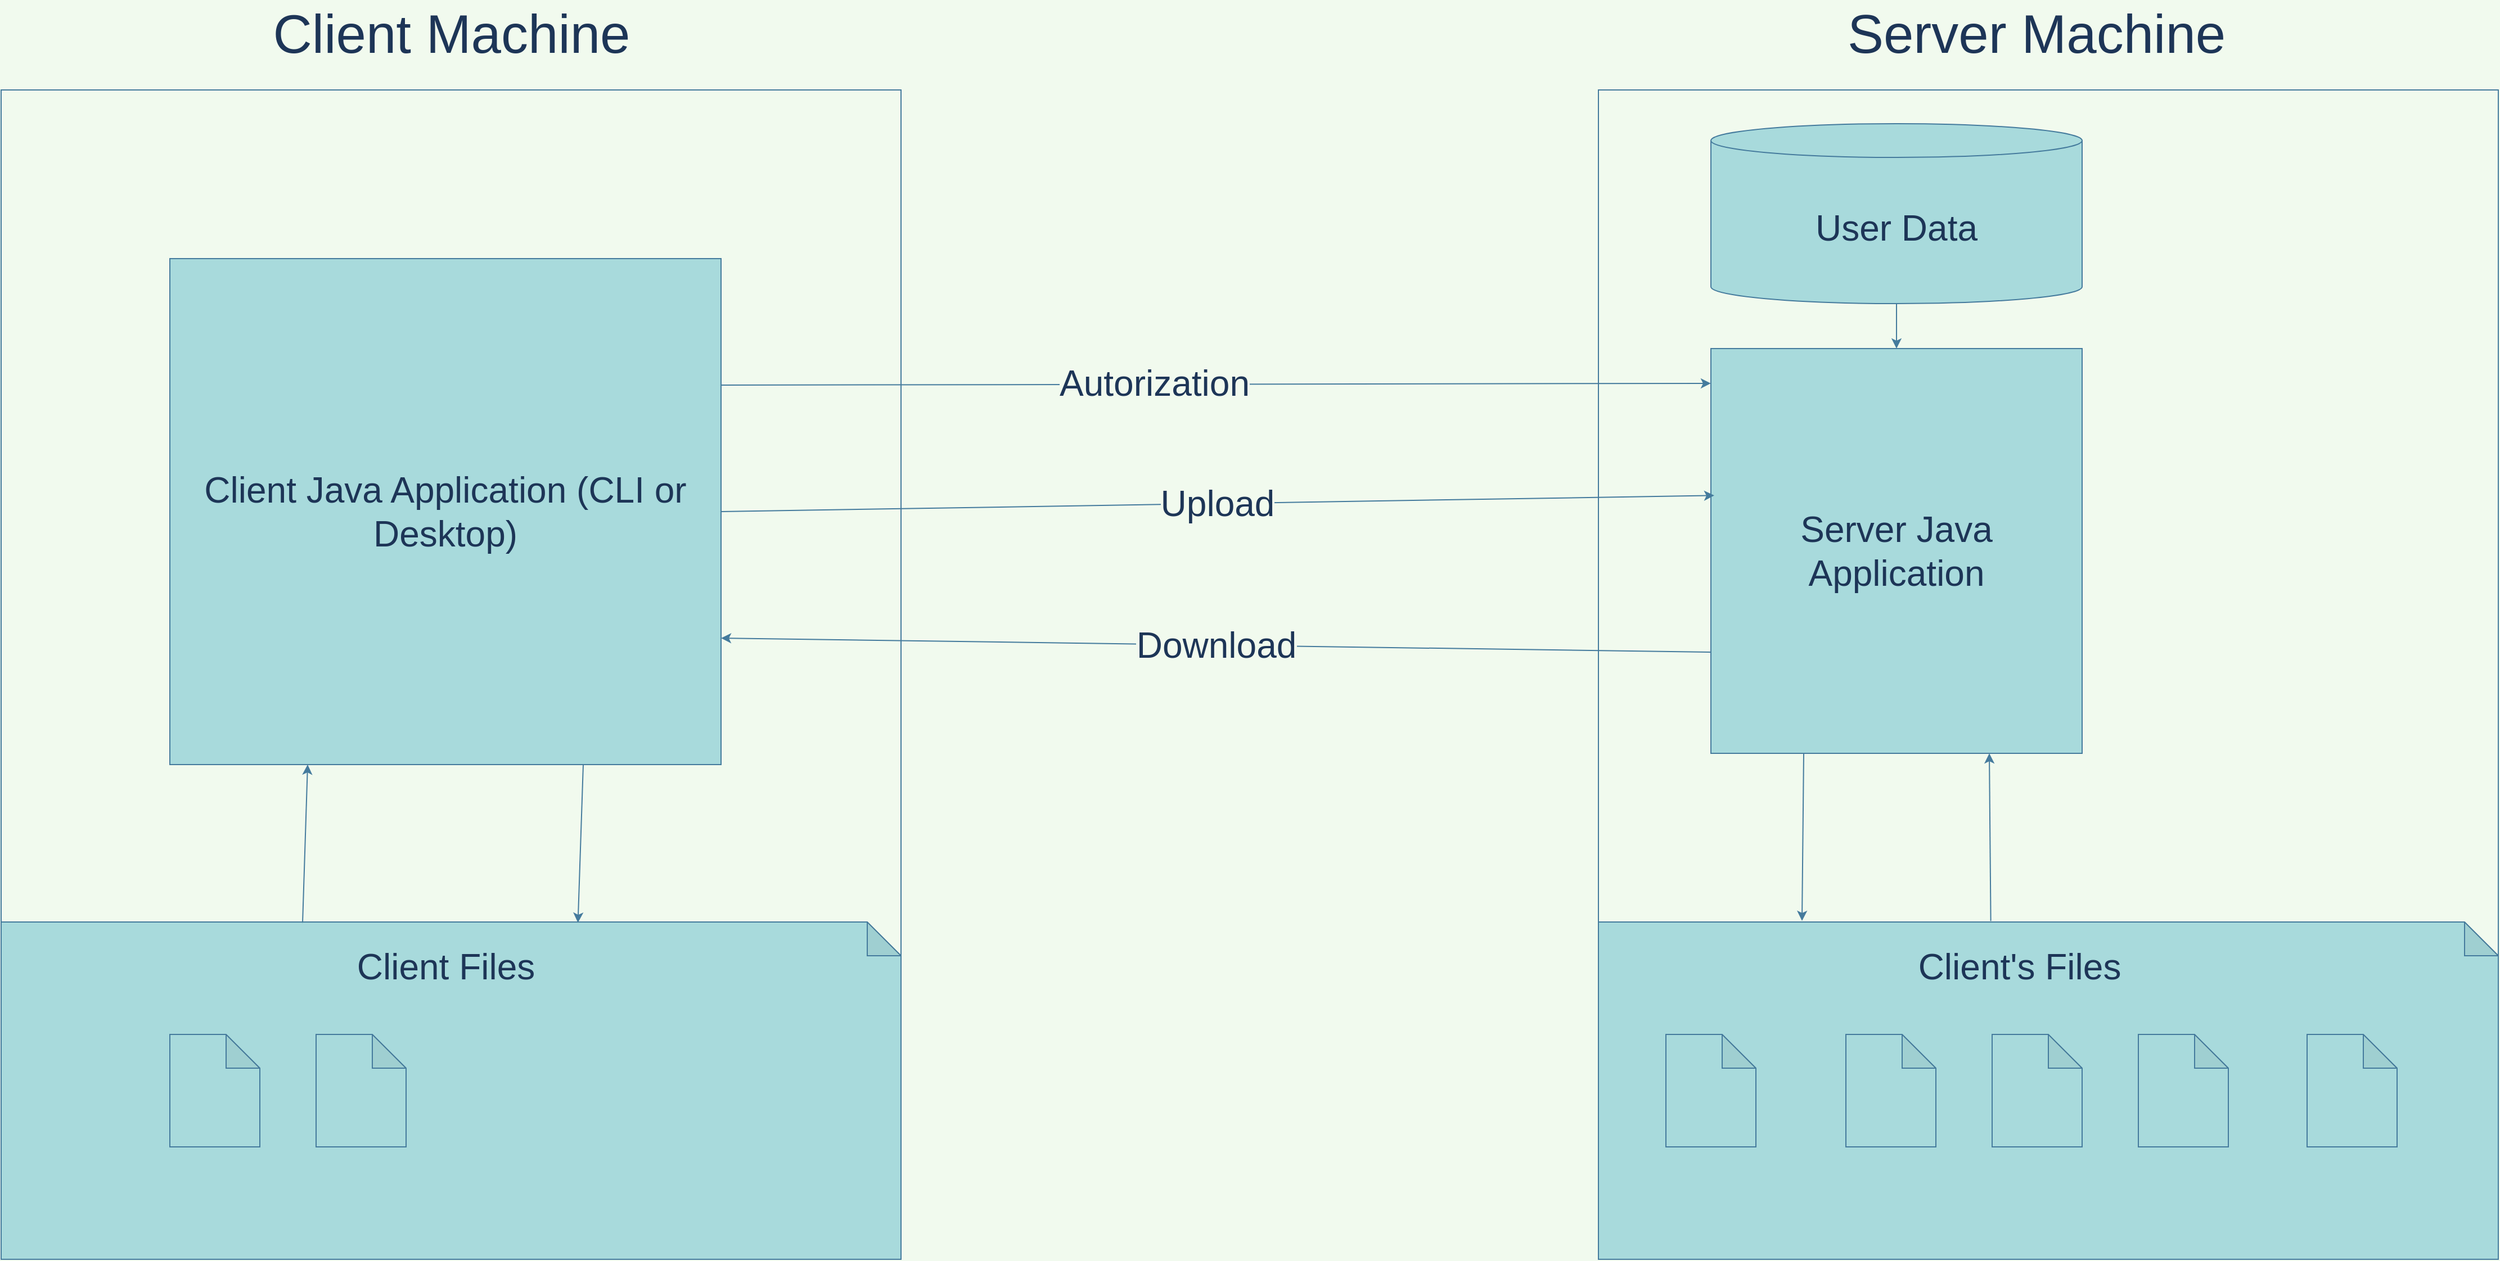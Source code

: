 <mxfile version="13.7.9" type="embed"><diagram id="COS3l3NjJ4jujUteg-Ye" name="Page-1"><mxGraphModel dx="4467" dy="2901" grid="1" gridSize="10" guides="1" tooltips="1" connect="1" arrows="1" fold="1" page="1" pageScale="1" pageWidth="827" pageHeight="1169" background="#F1FAEE" math="0" shadow="0"><root><mxCell id="0"/><mxCell id="1" parent="0"/><mxCell id="3Pk_cix0iTYeB5StXu58-9" value="" style="group;fontColor=#1D3557;" parent="1" vertex="1" connectable="0"><mxGeometry x="1390" y="-150" width="800" height="1040" as="geometry"/></mxCell><mxCell id="qyVh3rpGEpG33U29JIsT-30" value="" style="rounded=0;whiteSpace=wrap;html=1;fillColor=none;fontSize=19;strokeColor=#457B9D;fontColor=#1D3557;" parent="3Pk_cix0iTYeB5StXu58-9" vertex="1"><mxGeometry width="800" height="1040" as="geometry"/></mxCell><mxCell id="3Pk_cix0iTYeB5StXu58-2" value="" style="shape=note;whiteSpace=wrap;html=1;backgroundOutline=1;darkOpacity=0.05;fontSize=19;fillColor=#A8DADC;strokeColor=#457B9D;fontColor=#1D3557;" parent="3Pk_cix0iTYeB5StXu58-9" vertex="1"><mxGeometry y="740" width="800" height="300" as="geometry"/></mxCell><mxCell id="qyVh3rpGEpG33U29JIsT-3" value="&lt;font style=&quot;font-size: 32px&quot;&gt;Server Java Application&lt;/font&gt;" style="rounded=0;whiteSpace=wrap;html=1;fontSize=21;fillColor=#A8DADC;strokeColor=#457B9D;fontColor=#1D3557;" parent="3Pk_cix0iTYeB5StXu58-9" vertex="1"><mxGeometry x="100" y="230" width="330" height="360" as="geometry"/></mxCell><mxCell id="qyVh3rpGEpG33U29JIsT-4" value="User Data" style="shape=cylinder3;whiteSpace=wrap;html=1;boundedLbl=1;backgroundOutline=1;size=15;fontSize=32;fillColor=#A8DADC;strokeColor=#457B9D;fontColor=#1D3557;" parent="3Pk_cix0iTYeB5StXu58-9" vertex="1"><mxGeometry x="100" y="30" width="330" height="160" as="geometry"/></mxCell><mxCell id="qyVh3rpGEpG33U29JIsT-20" value="" style="endArrow=classic;html=1;fontSize=19;exitX=0.5;exitY=1;exitDx=0;exitDy=0;exitPerimeter=0;labelBackgroundColor=#F1FAEE;strokeColor=#457B9D;fontColor=#1D3557;" parent="3Pk_cix0iTYeB5StXu58-9" source="qyVh3rpGEpG33U29JIsT-4" target="qyVh3rpGEpG33U29JIsT-3" edge="1"><mxGeometry width="50" height="50" relative="1" as="geometry"><mxPoint x="30" y="550" as="sourcePoint"/><mxPoint x="80" y="500" as="targetPoint"/></mxGeometry></mxCell><mxCell id="3Pk_cix0iTYeB5StXu58-11" value="" style="endArrow=classic;html=1;fontSize=24;exitX=0.25;exitY=1;exitDx=0;exitDy=0;labelBackgroundColor=#F1FAEE;strokeColor=#457B9D;fontColor=#1D3557;" parent="3Pk_cix0iTYeB5StXu58-9" source="qyVh3rpGEpG33U29JIsT-3" edge="1"><mxGeometry width="50" height="50" relative="1" as="geometry"><mxPoint x="50" y="580" as="sourcePoint"/><mxPoint x="181" y="739" as="targetPoint"/></mxGeometry></mxCell><mxCell id="3Pk_cix0iTYeB5StXu58-12" value="" style="endArrow=classic;html=1;fontSize=24;exitX=0.436;exitY=-0.003;exitDx=0;exitDy=0;exitPerimeter=0;entryX=0.75;entryY=1;entryDx=0;entryDy=0;labelBackgroundColor=#F1FAEE;strokeColor=#457B9D;fontColor=#1D3557;" parent="3Pk_cix0iTYeB5StXu58-9" source="3Pk_cix0iTYeB5StXu58-2" target="qyVh3rpGEpG33U29JIsT-3" edge="1"><mxGeometry width="50" height="50" relative="1" as="geometry"><mxPoint x="192.5" y="600" as="sourcePoint"/><mxPoint x="191" y="749" as="targetPoint"/></mxGeometry></mxCell><mxCell id="3Pk_cix0iTYeB5StXu58-19" value="Client's Files" style="text;html=1;align=center;verticalAlign=middle;resizable=0;points=[];autosize=1;fontSize=32;fontColor=#1D3557;" parent="3Pk_cix0iTYeB5StXu58-9" vertex="1"><mxGeometry x="274" y="760" width="200" height="40" as="geometry"/></mxCell><mxCell id="3Pk_cix0iTYeB5StXu58-41" value="" style="shape=note;whiteSpace=wrap;html=1;backgroundOutline=1;darkOpacity=0.05;fontSize=32;fillColor=#A8DADC;strokeColor=#457B9D;fontColor=#1D3557;" parent="3Pk_cix0iTYeB5StXu58-9" vertex="1"><mxGeometry x="220" y="840" width="80" height="100" as="geometry"/></mxCell><mxCell id="3Pk_cix0iTYeB5StXu58-55" value="" style="shape=note;whiteSpace=wrap;html=1;backgroundOutline=1;darkOpacity=0.05;fontSize=32;fillColor=#A8DADC;strokeColor=#457B9D;fontColor=#1D3557;" parent="3Pk_cix0iTYeB5StXu58-9" vertex="1"><mxGeometry x="350" y="840" width="80" height="100" as="geometry"/></mxCell><mxCell id="3Pk_cix0iTYeB5StXu58-56" value="" style="shape=note;whiteSpace=wrap;html=1;backgroundOutline=1;darkOpacity=0.05;fontSize=32;fillColor=#A8DADC;strokeColor=#457B9D;fontColor=#1D3557;" parent="3Pk_cix0iTYeB5StXu58-9" vertex="1"><mxGeometry x="60" y="840" width="80" height="100" as="geometry"/></mxCell><mxCell id="3Pk_cix0iTYeB5StXu58-57" value="" style="shape=note;whiteSpace=wrap;html=1;backgroundOutline=1;darkOpacity=0.05;fontSize=32;fillColor=#A8DADC;strokeColor=#457B9D;fontColor=#1D3557;" parent="3Pk_cix0iTYeB5StXu58-9" vertex="1"><mxGeometry x="480" y="840" width="80" height="100" as="geometry"/></mxCell><mxCell id="3Pk_cix0iTYeB5StXu58-58" value="" style="shape=note;whiteSpace=wrap;html=1;backgroundOutline=1;darkOpacity=0.05;fontSize=32;fillColor=#A8DADC;strokeColor=#457B9D;fontColor=#1D3557;" parent="3Pk_cix0iTYeB5StXu58-9" vertex="1"><mxGeometry x="630" y="840" width="80" height="100" as="geometry"/></mxCell><mxCell id="3Pk_cix0iTYeB5StXu58-8" value="" style="group;fontColor=#1D3557;" parent="1" vertex="1" connectable="0"><mxGeometry x="-30" y="-150" width="800" height="1040" as="geometry"/></mxCell><mxCell id="3Pk_cix0iTYeB5StXu58-6" value="" style="rounded=0;whiteSpace=wrap;html=1;fillColor=none;fontSize=19;strokeColor=#457B9D;fontColor=#1D3557;" parent="3Pk_cix0iTYeB5StXu58-8" vertex="1"><mxGeometry width="800" height="1040" as="geometry"/></mxCell><mxCell id="3Pk_cix0iTYeB5StXu58-7" value="" style="shape=note;whiteSpace=wrap;html=1;backgroundOutline=1;darkOpacity=0.05;fontSize=19;fillColor=#A8DADC;strokeColor=#457B9D;fontColor=#1D3557;" parent="3Pk_cix0iTYeB5StXu58-8" vertex="1"><mxGeometry y="740" width="800" height="300" as="geometry"/></mxCell><mxCell id="qyVh3rpGEpG33U29JIsT-8" value="Client Java Application (CLI or Desktop)" style="rounded=0;whiteSpace=wrap;html=1;fontSize=32;fillColor=#A8DADC;strokeColor=#457B9D;fontColor=#1D3557;" parent="3Pk_cix0iTYeB5StXu58-8" vertex="1"><mxGeometry x="150" y="150" width="490" height="450" as="geometry"/></mxCell><mxCell id="3Pk_cix0iTYeB5StXu58-15" value="Client Files" style="text;html=1;align=center;verticalAlign=middle;resizable=0;points=[];autosize=1;fontSize=32;fontColor=#1D3557;" parent="3Pk_cix0iTYeB5StXu58-8" vertex="1"><mxGeometry x="310" y="760" width="170" height="40" as="geometry"/></mxCell><mxCell id="3Pk_cix0iTYeB5StXu58-16" value="" style="endArrow=classic;html=1;fontSize=32;exitX=0.335;exitY=0.002;exitDx=0;exitDy=0;exitPerimeter=0;entryX=0.25;entryY=1;entryDx=0;entryDy=0;labelBackgroundColor=#F1FAEE;strokeColor=#457B9D;fontColor=#1D3557;" parent="3Pk_cix0iTYeB5StXu58-8" source="3Pk_cix0iTYeB5StXu58-7" target="qyVh3rpGEpG33U29JIsT-8" edge="1"><mxGeometry width="50" height="50" relative="1" as="geometry"><mxPoint x="1030" y="460" as="sourcePoint"/><mxPoint x="1080" y="410" as="targetPoint"/></mxGeometry></mxCell><mxCell id="3Pk_cix0iTYeB5StXu58-17" value="" style="endArrow=classic;html=1;fontSize=32;exitX=0.75;exitY=1;exitDx=0;exitDy=0;entryX=0.641;entryY=0.002;entryDx=0;entryDy=0;entryPerimeter=0;labelBackgroundColor=#F1FAEE;strokeColor=#457B9D;fontColor=#1D3557;" parent="3Pk_cix0iTYeB5StXu58-8" source="qyVh3rpGEpG33U29JIsT-8" target="3Pk_cix0iTYeB5StXu58-7" edge="1"><mxGeometry width="50" height="50" relative="1" as="geometry"><mxPoint x="278.0" y="750.6" as="sourcePoint"/><mxPoint x="282.5" y="610.0" as="targetPoint"/></mxGeometry></mxCell><mxCell id="3Pk_cix0iTYeB5StXu58-52" value="" style="shape=note;whiteSpace=wrap;html=1;backgroundOutline=1;darkOpacity=0.05;fontSize=32;fillColor=#A8DADC;strokeColor=#457B9D;fontColor=#1D3557;" parent="3Pk_cix0iTYeB5StXu58-8" vertex="1"><mxGeometry x="150" y="840" width="80" height="100" as="geometry"/></mxCell><mxCell id="3Pk_cix0iTYeB5StXu58-53" value="" style="shape=note;whiteSpace=wrap;html=1;backgroundOutline=1;darkOpacity=0.05;fontSize=32;fillColor=#A8DADC;strokeColor=#457B9D;fontColor=#1D3557;" parent="3Pk_cix0iTYeB5StXu58-8" vertex="1"><mxGeometry x="280" y="840" width="80" height="100" as="geometry"/></mxCell><mxCell id="qyVh3rpGEpG33U29JIsT-6" value="Upload" style="endArrow=classic;html=1;fontSize=32;entryX=0.009;entryY=0.363;entryDx=0;entryDy=0;entryPerimeter=0;exitX=1;exitY=0.5;exitDx=0;exitDy=0;labelBackgroundColor=#F1FAEE;strokeColor=#457B9D;fontColor=#1D3557;" parent="1" source="qyVh3rpGEpG33U29JIsT-8" target="qyVh3rpGEpG33U29JIsT-3" edge="1"><mxGeometry width="50" height="50" relative="1" as="geometry"><mxPoint x="860" y="220" as="sourcePoint"/><mxPoint x="380" y="190" as="targetPoint"/></mxGeometry></mxCell><mxCell id="qyVh3rpGEpG33U29JIsT-12" value="Download" style="endArrow=classic;html=1;fontSize=32;exitX=0;exitY=0.75;exitDx=0;exitDy=0;entryX=1;entryY=0.75;entryDx=0;entryDy=0;labelBackgroundColor=#F1FAEE;strokeColor=#457B9D;fontColor=#1D3557;" parent="1" source="qyVh3rpGEpG33U29JIsT-3" target="qyVh3rpGEpG33U29JIsT-8" edge="1"><mxGeometry width="50" height="50" relative="1" as="geometry"><mxPoint x="1040" y="440.0" as="sourcePoint"/><mxPoint x="870" y="350" as="targetPoint"/></mxGeometry></mxCell><mxCell id="qyVh3rpGEpG33U29JIsT-16" value="" style="endArrow=classic;html=1;fontSize=19;entryX=0;entryY=0.086;entryDx=0;entryDy=0;entryPerimeter=0;exitX=1;exitY=0.25;exitDx=0;exitDy=0;labelBackgroundColor=#F1FAEE;strokeColor=#457B9D;fontColor=#1D3557;" parent="1" source="qyVh3rpGEpG33U29JIsT-8" target="qyVh3rpGEpG33U29JIsT-3" edge="1"><mxGeometry width="50" height="50" relative="1" as="geometry"><mxPoint x="870" y="120" as="sourcePoint"/><mxPoint x="430" y="330" as="targetPoint"/></mxGeometry></mxCell><mxCell id="3Pk_cix0iTYeB5StXu58-13" value="Autorization" style="edgeLabel;html=1;align=center;verticalAlign=middle;resizable=0;points=[];fontSize=32;labelBackgroundColor=#F1FAEE;fontColor=#1D3557;" parent="qyVh3rpGEpG33U29JIsT-16" vertex="1" connectable="0"><mxGeometry x="-0.123" y="1" relative="1" as="geometry"><mxPoint x="-1" as="offset"/></mxGeometry></mxCell><mxCell id="3Pk_cix0iTYeB5StXu58-4" value="Server Machine" style="text;html=1;align=center;verticalAlign=middle;resizable=0;points=[];autosize=1;fontSize=48;fontColor=#1D3557;" parent="1" vertex="1"><mxGeometry x="1603.5" y="-230" width="350" height="60" as="geometry"/></mxCell><mxCell id="3Pk_cix0iTYeB5StXu58-10" value="Client Machine" style="text;html=1;align=center;verticalAlign=middle;resizable=0;points=[];autosize=1;fontSize=48;fontColor=#1D3557;" parent="1" vertex="1"><mxGeometry x="205" y="-230" width="330" height="60" as="geometry"/></mxCell></root></mxGraphModel></diagram></mxfile>
